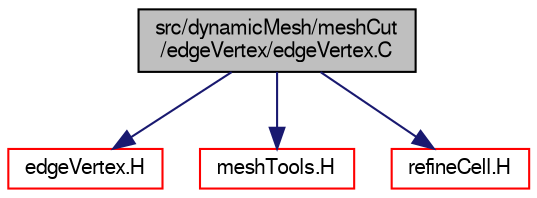 digraph "src/dynamicMesh/meshCut/edgeVertex/edgeVertex.C"
{
  bgcolor="transparent";
  edge [fontname="FreeSans",fontsize="10",labelfontname="FreeSans",labelfontsize="10"];
  node [fontname="FreeSans",fontsize="10",shape=record];
  Node0 [label="src/dynamicMesh/meshCut\l/edgeVertex/edgeVertex.C",height=0.2,width=0.4,color="black", fillcolor="grey75", style="filled", fontcolor="black"];
  Node0 -> Node1 [color="midnightblue",fontsize="10",style="solid",fontname="FreeSans"];
  Node1 [label="edgeVertex.H",height=0.2,width=0.4,color="red",URL="$a00497.html"];
  Node0 -> Node221 [color="midnightblue",fontsize="10",style="solid",fontname="FreeSans"];
  Node221 [label="meshTools.H",height=0.2,width=0.4,color="red",URL="$a07670.html"];
  Node0 -> Node222 [color="midnightblue",fontsize="10",style="solid",fontname="FreeSans"];
  Node222 [label="refineCell.H",height=0.2,width=0.4,color="red",URL="$a00539.html"];
}
